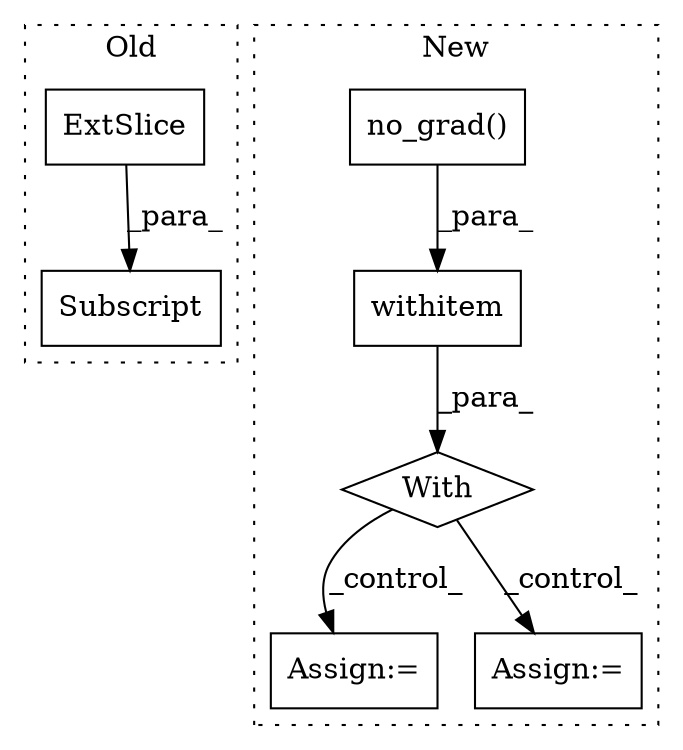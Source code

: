 digraph G {
subgraph cluster0 {
1 [label="ExtSlice" a="85" s="11816" l="16" shape="box"];
3 [label="Subscript" a="63" s="11816,0" l="37,0" shape="box"];
label = "Old";
style="dotted";
}
subgraph cluster1 {
2 [label="With" a="39" s="11472,11482" l="5,24" shape="diamond"];
4 [label="withitem" a="49" s="11477" l="5" shape="box"];
5 [label="no_grad()" a="75" s="11477" l="15" shape="box"];
6 [label="Assign:=" a="68" s="11956" l="3" shape="box"];
7 [label="Assign:=" a="68" s="12058" l="3" shape="box"];
label = "New";
style="dotted";
}
1 -> 3 [label="_para_"];
2 -> 7 [label="_control_"];
2 -> 6 [label="_control_"];
4 -> 2 [label="_para_"];
5 -> 4 [label="_para_"];
}